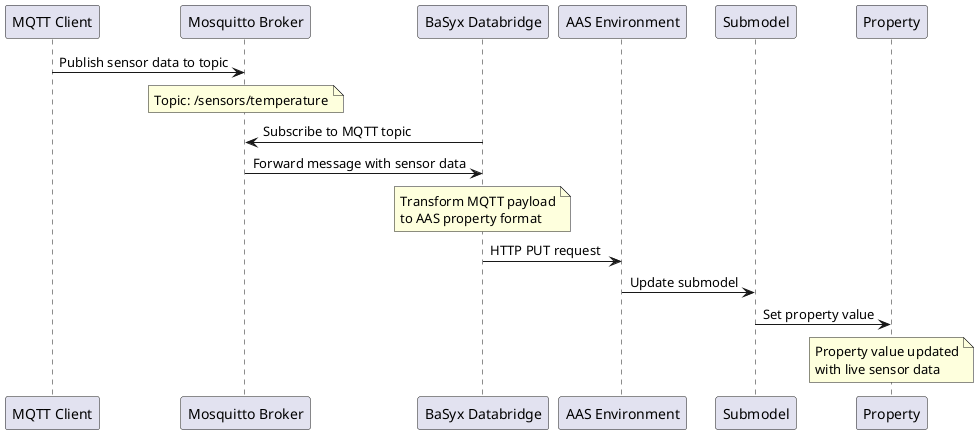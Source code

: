 @startuml
participant "MQTT Client" as Client
participant "Mosquitto Broker" as Broker
participant "BaSyx Databridge" as Bridge
participant "AAS Environment" as AAS
participant "Submodel" as SM
participant "Property" as Prop

Client -> Broker : Publish sensor data to topic
note over Broker : Topic: /sensors/temperature

Bridge -> Broker : Subscribe to MQTT topic
Broker -> Bridge : Forward message with sensor data

note over Bridge : Transform MQTT payload\nto AAS property format

Bridge -> AAS : HTTP PUT request
AAS -> SM : Update submodel
SM -> Prop : Set property value

note over Prop : Property value updated\nwith live sensor data
@enduml

